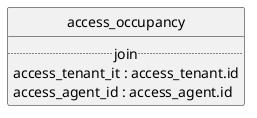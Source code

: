 @startuml uml
skinparam monochrome true
skinparam linetype ortho
hide circle

entity access_occupancy {
  .. join ..
  access_tenant_it : access_tenant.id
  access_agent_id : access_agent.id
}

@enduml
